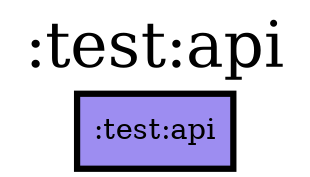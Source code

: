 digraph {
edge ["dir"="forward"]
graph ["dpi"="100","label"=":test:api","labelloc"="t","fontsize"="30","ranksep"="1.5","rankdir"="TB"]
node ["style"="filled"]
":test:api" ["fillcolor"="#9D8DF1","color"="black","penwidth"="3","shape"="box"]
{
edge ["dir"="none"]
graph ["rank"="same"]
":test:api"
}
}

